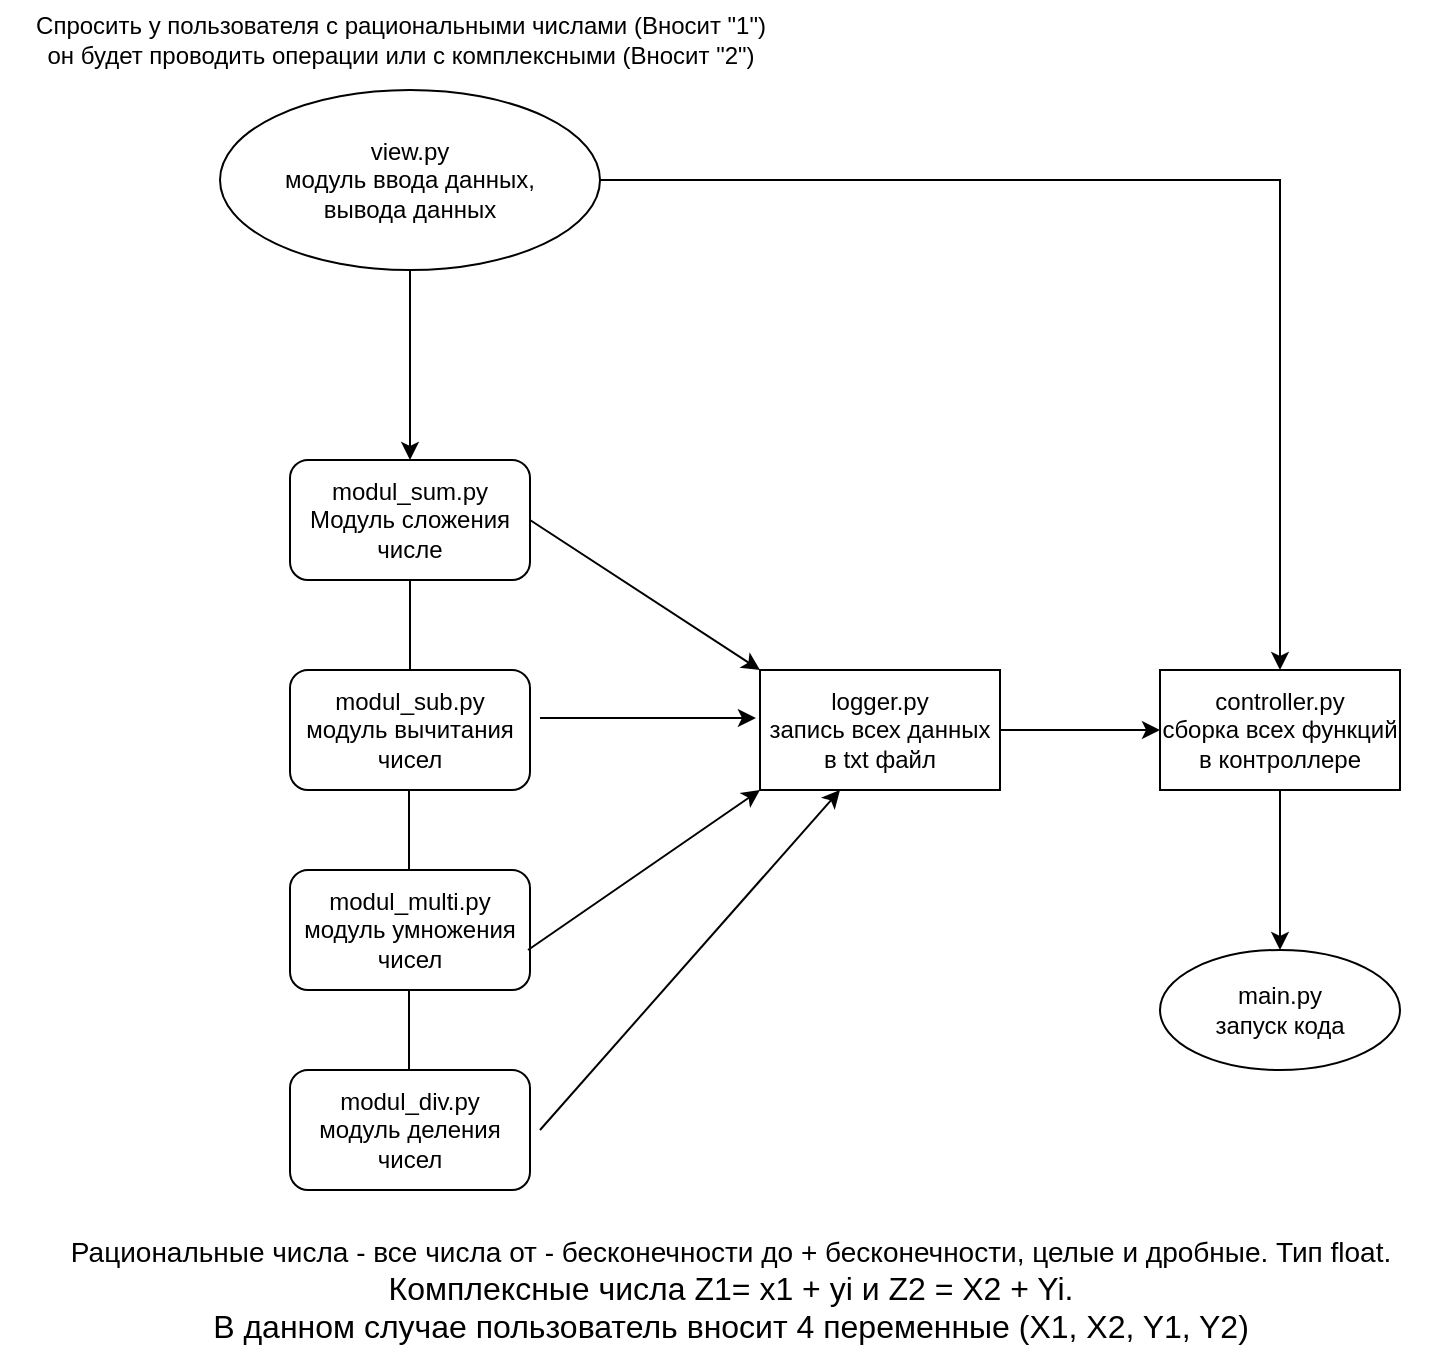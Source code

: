 <mxfile version="20.5.3" type="github"><diagram id="C5RBs43oDa-KdzZeNtuy" name="Page-1"><mxGraphModel dx="1108" dy="397" grid="1" gridSize="10" guides="1" tooltips="1" connect="1" arrows="1" fold="1" page="1" pageScale="1" pageWidth="827" pageHeight="1169" math="0" shadow="0"><root><mxCell id="WIyWlLk6GJQsqaUBKTNV-0"/><mxCell id="WIyWlLk6GJQsqaUBKTNV-1" parent="WIyWlLk6GJQsqaUBKTNV-0"/><mxCell id="z239D3UXesmrMIVMK23d-2" value="" style="edgeStyle=orthogonalEdgeStyle;rounded=0;orthogonalLoop=1;jettySize=auto;html=1;" edge="1" parent="WIyWlLk6GJQsqaUBKTNV-1" source="z239D3UXesmrMIVMK23d-0" target="z239D3UXesmrMIVMK23d-1"><mxGeometry relative="1" as="geometry"/></mxCell><mxCell id="z239D3UXesmrMIVMK23d-0" value="&lt;div&gt;view.py&lt;/div&gt;&lt;div&gt;модуль ввода данных,&lt;/div&gt;&lt;div&gt;вывода данных&lt;br&gt;&lt;/div&gt;" style="ellipse;whiteSpace=wrap;html=1;" vertex="1" parent="WIyWlLk6GJQsqaUBKTNV-1"><mxGeometry x="110" y="70" width="190" height="90" as="geometry"/></mxCell><mxCell id="z239D3UXesmrMIVMK23d-1" value="&lt;div&gt;modul_sum.py&lt;/div&gt;&lt;div&gt;Модуль сложения числе&lt;br&gt;&lt;/div&gt;" style="rounded=1;whiteSpace=wrap;html=1;" vertex="1" parent="WIyWlLk6GJQsqaUBKTNV-1"><mxGeometry x="145" y="255" width="120" height="60" as="geometry"/></mxCell><mxCell id="z239D3UXesmrMIVMK23d-5" value="&lt;div&gt;Спросить у пользователя с рациональными числами (Вносит &quot;1&quot;) &lt;br&gt;&lt;/div&gt;&lt;div&gt;он будет проводить операции или с комплексными (Вносит &quot;2&quot;)&lt;br&gt;&lt;/div&gt;" style="text;html=1;align=center;verticalAlign=middle;resizable=0;points=[];autosize=1;strokeColor=none;fillColor=none;" vertex="1" parent="WIyWlLk6GJQsqaUBKTNV-1"><mxGeometry y="25" width="400" height="40" as="geometry"/></mxCell><mxCell id="z239D3UXesmrMIVMK23d-6" value="" style="endArrow=none;html=1;rounded=0;entryX=0.5;entryY=1;entryDx=0;entryDy=0;" edge="1" parent="WIyWlLk6GJQsqaUBKTNV-1" target="z239D3UXesmrMIVMK23d-1"><mxGeometry width="50" height="50" relative="1" as="geometry"><mxPoint x="205" y="360" as="sourcePoint"/><mxPoint x="210" y="380" as="targetPoint"/></mxGeometry></mxCell><mxCell id="z239D3UXesmrMIVMK23d-7" value="&lt;div&gt;modul_sub.py&lt;/div&gt;&lt;div&gt;модуль вычитания чисел&lt;br&gt;&lt;/div&gt;" style="rounded=1;whiteSpace=wrap;html=1;" vertex="1" parent="WIyWlLk6GJQsqaUBKTNV-1"><mxGeometry x="145" y="360" width="120" height="60" as="geometry"/></mxCell><mxCell id="z239D3UXesmrMIVMK23d-8" value="" style="endArrow=none;html=1;rounded=0;entryX=0.5;entryY=1;entryDx=0;entryDy=0;" edge="1" parent="WIyWlLk6GJQsqaUBKTNV-1"><mxGeometry width="50" height="50" relative="1" as="geometry"><mxPoint x="204.5" y="465" as="sourcePoint"/><mxPoint x="204.5" y="420" as="targetPoint"/></mxGeometry></mxCell><mxCell id="z239D3UXesmrMIVMK23d-9" value="&lt;div&gt;modul_multi.py&lt;/div&gt;&lt;div&gt;модуль умножения чисел&lt;br&gt;&lt;/div&gt;" style="rounded=1;whiteSpace=wrap;html=1;" vertex="1" parent="WIyWlLk6GJQsqaUBKTNV-1"><mxGeometry x="145" y="460" width="120" height="60" as="geometry"/></mxCell><mxCell id="z239D3UXesmrMIVMK23d-10" value="" style="endArrow=none;html=1;rounded=0;entryX=0.5;entryY=1;entryDx=0;entryDy=0;" edge="1" parent="WIyWlLk6GJQsqaUBKTNV-1"><mxGeometry width="50" height="50" relative="1" as="geometry"><mxPoint x="204.5" y="565" as="sourcePoint"/><mxPoint x="204.5" y="520" as="targetPoint"/></mxGeometry></mxCell><mxCell id="z239D3UXesmrMIVMK23d-11" value="&lt;div&gt;modul_div.py&lt;/div&gt;&lt;div&gt;модуль деления чисел&lt;br&gt;&lt;/div&gt;" style="rounded=1;whiteSpace=wrap;html=1;" vertex="1" parent="WIyWlLk6GJQsqaUBKTNV-1"><mxGeometry x="145" y="560" width="120" height="60" as="geometry"/></mxCell><mxCell id="z239D3UXesmrMIVMK23d-18" value="" style="edgeStyle=none;rounded=0;orthogonalLoop=1;jettySize=auto;html=1;" edge="1" parent="WIyWlLk6GJQsqaUBKTNV-1" source="z239D3UXesmrMIVMK23d-12" target="z239D3UXesmrMIVMK23d-17"><mxGeometry relative="1" as="geometry"/></mxCell><mxCell id="z239D3UXesmrMIVMK23d-12" value="&lt;div&gt;logger.py&lt;/div&gt;&lt;div&gt;запись всех данных в txt файл&lt;br&gt;&lt;/div&gt;" style="rounded=0;whiteSpace=wrap;html=1;" vertex="1" parent="WIyWlLk6GJQsqaUBKTNV-1"><mxGeometry x="380" y="360" width="120" height="60" as="geometry"/></mxCell><mxCell id="z239D3UXesmrMIVMK23d-13" value="" style="endArrow=classic;html=1;rounded=0;" edge="1" parent="WIyWlLk6GJQsqaUBKTNV-1"><mxGeometry width="50" height="50" relative="1" as="geometry"><mxPoint x="270" y="590" as="sourcePoint"/><mxPoint x="420" y="420" as="targetPoint"/></mxGeometry></mxCell><mxCell id="z239D3UXesmrMIVMK23d-14" value="" style="endArrow=classic;html=1;rounded=0;entryX=0;entryY=1;entryDx=0;entryDy=0;" edge="1" parent="WIyWlLk6GJQsqaUBKTNV-1" target="z239D3UXesmrMIVMK23d-12"><mxGeometry width="50" height="50" relative="1" as="geometry"><mxPoint x="264" y="500" as="sourcePoint"/><mxPoint x="414" y="330" as="targetPoint"/><Array as="points"/></mxGeometry></mxCell><mxCell id="z239D3UXesmrMIVMK23d-15" value="" style="endArrow=classic;html=1;rounded=0;entryX=-0.017;entryY=0.4;entryDx=0;entryDy=0;entryPerimeter=0;" edge="1" parent="WIyWlLk6GJQsqaUBKTNV-1" target="z239D3UXesmrMIVMK23d-12"><mxGeometry width="50" height="50" relative="1" as="geometry"><mxPoint x="270" y="384" as="sourcePoint"/><mxPoint x="366" y="360" as="targetPoint"/><Array as="points"/></mxGeometry></mxCell><mxCell id="z239D3UXesmrMIVMK23d-16" value="" style="endArrow=classic;html=1;rounded=0;entryX=0;entryY=0;entryDx=0;entryDy=0;exitX=1;exitY=0.5;exitDx=0;exitDy=0;" edge="1" parent="WIyWlLk6GJQsqaUBKTNV-1" source="z239D3UXesmrMIVMK23d-1" target="z239D3UXesmrMIVMK23d-12"><mxGeometry width="50" height="50" relative="1" as="geometry"><mxPoint x="280" y="274" as="sourcePoint"/><mxPoint x="387.96" y="274" as="targetPoint"/><Array as="points"/></mxGeometry></mxCell><mxCell id="z239D3UXesmrMIVMK23d-21" value="" style="edgeStyle=none;rounded=0;orthogonalLoop=1;jettySize=auto;html=1;" edge="1" parent="WIyWlLk6GJQsqaUBKTNV-1" source="z239D3UXesmrMIVMK23d-17" target="z239D3UXesmrMIVMK23d-20"><mxGeometry relative="1" as="geometry"/></mxCell><mxCell id="z239D3UXesmrMIVMK23d-17" value="&lt;div&gt;controller.py &lt;br&gt;&lt;/div&gt;&lt;div&gt;сборка всех функций &lt;br&gt;&lt;/div&gt;&lt;div&gt;в контроллере&lt;br&gt;&lt;/div&gt;" style="whiteSpace=wrap;html=1;rounded=0;" vertex="1" parent="WIyWlLk6GJQsqaUBKTNV-1"><mxGeometry x="580" y="360" width="120" height="60" as="geometry"/></mxCell><mxCell id="z239D3UXesmrMIVMK23d-19" value="" style="edgeStyle=orthogonalEdgeStyle;rounded=0;orthogonalLoop=1;jettySize=auto;html=1;entryX=0.5;entryY=0;entryDx=0;entryDy=0;exitX=1;exitY=0.5;exitDx=0;exitDy=0;" edge="1" parent="WIyWlLk6GJQsqaUBKTNV-1" source="z239D3UXesmrMIVMK23d-0" target="z239D3UXesmrMIVMK23d-17"><mxGeometry relative="1" as="geometry"><mxPoint x="430" y="130" as="sourcePoint"/><mxPoint x="430" y="225" as="targetPoint"/><Array as="points"><mxPoint x="640" y="115"/></Array></mxGeometry></mxCell><mxCell id="z239D3UXesmrMIVMK23d-20" value="&lt;div&gt;main.py&lt;/div&gt;&lt;div&gt;запуск кода&lt;br&gt;&lt;/div&gt;" style="ellipse;whiteSpace=wrap;html=1;rounded=0;" vertex="1" parent="WIyWlLk6GJQsqaUBKTNV-1"><mxGeometry x="580" y="500" width="120" height="60" as="geometry"/></mxCell><mxCell id="z239D3UXesmrMIVMK23d-23" value="&lt;div&gt;&lt;font style=&quot;font-size: 14px;&quot;&gt;Рациональные числа - все числа от - бесконечности до + бесконечности, целые и дробные. Тип float.&lt;/font&gt;&lt;/div&gt;&lt;div&gt;&lt;font size=&quot;3&quot;&gt;Комплексные числа Z1= x1 + yi и Z2 = X2 + Yi. &lt;br&gt;&lt;/font&gt;&lt;/div&gt;&lt;div&gt;&lt;font size=&quot;3&quot;&gt;В данном случае пользователь вносит 4 переменные (X1, X2, Y1, Y2)&lt;br&gt;&lt;/font&gt;&lt;/div&gt;" style="text;html=1;align=center;verticalAlign=middle;resizable=0;points=[];autosize=1;strokeColor=none;fillColor=none;" vertex="1" parent="WIyWlLk6GJQsqaUBKTNV-1"><mxGeometry x="15" y="635" width="700" height="70" as="geometry"/></mxCell></root></mxGraphModel></diagram></mxfile>